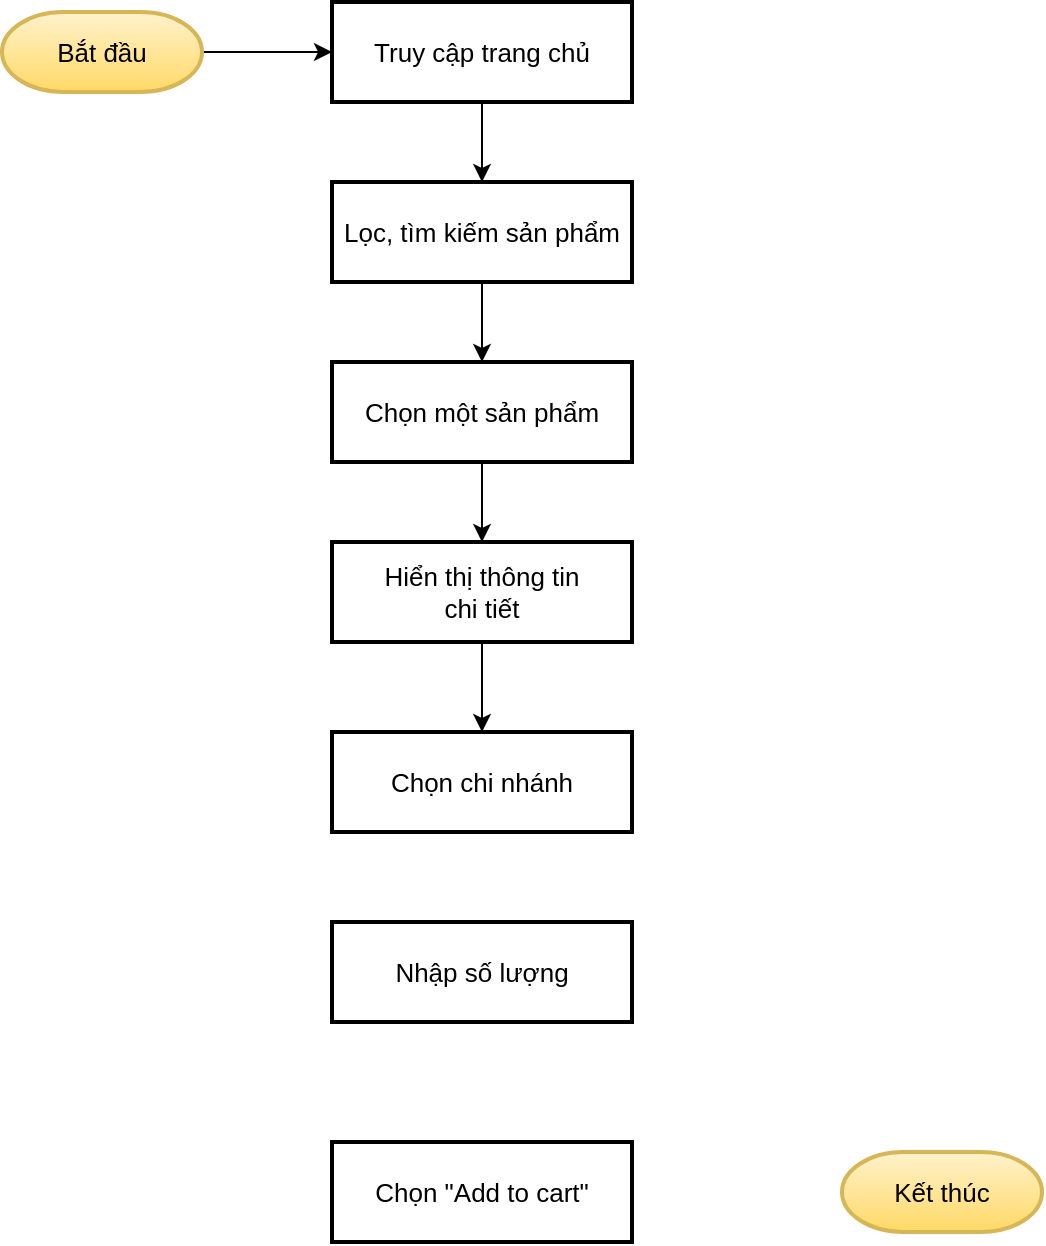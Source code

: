 <mxfile version="13.9.9" type="device"><diagram id="C5RBs43oDa-KdzZeNtuy" name="Page-1"><mxGraphModel dx="852" dy="494" grid="1" gridSize="10" guides="1" tooltips="1" connect="1" arrows="1" fold="1" page="1" pageScale="1" pageWidth="827" pageHeight="1169" math="0" shadow="0"><root><mxCell id="WIyWlLk6GJQsqaUBKTNV-0"/><mxCell id="WIyWlLk6GJQsqaUBKTNV-1" parent="WIyWlLk6GJQsqaUBKTNV-0"/><mxCell id="Hi7mhV5psjD-mgvL1E70-1" value="Kết thúc" style="strokeWidth=2;html=1;shape=mxgraph.flowchart.terminator;whiteSpace=wrap;labelBorderColor=none;fontSize=13;fontStyle=0;fillColor=#fff2cc;strokeColor=#d6b656;gradientColor=#ffd966;" vertex="1" parent="WIyWlLk6GJQsqaUBKTNV-1"><mxGeometry x="540" y="745" width="100" height="40" as="geometry"/></mxCell><mxCell id="Hi7mhV5psjD-mgvL1E70-12" style="edgeStyle=orthogonalEdgeStyle;rounded=0;orthogonalLoop=1;jettySize=auto;html=1;" edge="1" parent="WIyWlLk6GJQsqaUBKTNV-1" source="Hi7mhV5psjD-mgvL1E70-2" target="Hi7mhV5psjD-mgvL1E70-4"><mxGeometry relative="1" as="geometry"/></mxCell><mxCell id="Hi7mhV5psjD-mgvL1E70-2" value="Bắt đầu" style="strokeWidth=2;html=1;shape=mxgraph.flowchart.terminator;whiteSpace=wrap;labelBorderColor=none;fontSize=13;fontStyle=0;fillColor=#fff2cc;strokeColor=#d6b656;gradientColor=#ffd966;" vertex="1" parent="WIyWlLk6GJQsqaUBKTNV-1"><mxGeometry x="120" y="175" width="100" height="40" as="geometry"/></mxCell><mxCell id="Hi7mhV5psjD-mgvL1E70-13" style="edgeStyle=orthogonalEdgeStyle;rounded=0;orthogonalLoop=1;jettySize=auto;html=1;" edge="1" parent="WIyWlLk6GJQsqaUBKTNV-1" source="Hi7mhV5psjD-mgvL1E70-4" target="Hi7mhV5psjD-mgvL1E70-5"><mxGeometry relative="1" as="geometry"/></mxCell><mxCell id="Hi7mhV5psjD-mgvL1E70-4" value="Truy cập trang chủ" style="whiteSpace=wrap;html=1;strokeWidth=2;labelBorderColor=none;fontSize=13;fontStyle=0" vertex="1" parent="WIyWlLk6GJQsqaUBKTNV-1"><mxGeometry x="285" y="170" width="150" height="50" as="geometry"/></mxCell><mxCell id="Hi7mhV5psjD-mgvL1E70-14" style="edgeStyle=orthogonalEdgeStyle;rounded=0;orthogonalLoop=1;jettySize=auto;html=1;" edge="1" parent="WIyWlLk6GJQsqaUBKTNV-1" source="Hi7mhV5psjD-mgvL1E70-5" target="Hi7mhV5psjD-mgvL1E70-6"><mxGeometry relative="1" as="geometry"/></mxCell><mxCell id="Hi7mhV5psjD-mgvL1E70-5" value="Lọc, tìm kiếm sản phẩm" style="whiteSpace=wrap;html=1;strokeWidth=2;labelBorderColor=none;fontSize=13;fontStyle=0" vertex="1" parent="WIyWlLk6GJQsqaUBKTNV-1"><mxGeometry x="285" y="260" width="150" height="50" as="geometry"/></mxCell><mxCell id="Hi7mhV5psjD-mgvL1E70-15" style="edgeStyle=orthogonalEdgeStyle;rounded=0;orthogonalLoop=1;jettySize=auto;html=1;" edge="1" parent="WIyWlLk6GJQsqaUBKTNV-1" source="Hi7mhV5psjD-mgvL1E70-6" target="Hi7mhV5psjD-mgvL1E70-11"><mxGeometry relative="1" as="geometry"/></mxCell><mxCell id="Hi7mhV5psjD-mgvL1E70-6" value="Chọn một sản phẩm" style="whiteSpace=wrap;html=1;strokeWidth=2;labelBorderColor=none;fontSize=13;fontStyle=0" vertex="1" parent="WIyWlLk6GJQsqaUBKTNV-1"><mxGeometry x="285" y="350" width="150" height="50" as="geometry"/></mxCell><mxCell id="Hi7mhV5psjD-mgvL1E70-7" value="Chọn chi nhánh" style="whiteSpace=wrap;html=1;strokeWidth=2;labelBorderColor=none;fontSize=13;fontStyle=0" vertex="1" parent="WIyWlLk6GJQsqaUBKTNV-1"><mxGeometry x="285" y="535" width="150" height="50" as="geometry"/></mxCell><mxCell id="Hi7mhV5psjD-mgvL1E70-10" value="Chọn &quot;Add to cart&quot;" style="whiteSpace=wrap;html=1;strokeWidth=2;labelBorderColor=none;fontSize=13;fontStyle=0" vertex="1" parent="WIyWlLk6GJQsqaUBKTNV-1"><mxGeometry x="285" y="740" width="150" height="50" as="geometry"/></mxCell><mxCell id="Hi7mhV5psjD-mgvL1E70-16" style="edgeStyle=orthogonalEdgeStyle;rounded=0;orthogonalLoop=1;jettySize=auto;html=1;entryX=0.5;entryY=0;entryDx=0;entryDy=0;" edge="1" parent="WIyWlLk6GJQsqaUBKTNV-1" source="Hi7mhV5psjD-mgvL1E70-11" target="Hi7mhV5psjD-mgvL1E70-7"><mxGeometry relative="1" as="geometry"/></mxCell><mxCell id="Hi7mhV5psjD-mgvL1E70-11" value="Hiển thị thông tin&lt;br&gt;chi tiết" style="whiteSpace=wrap;html=1;strokeWidth=2;labelBorderColor=none;fontSize=13;fontStyle=0" vertex="1" parent="WIyWlLk6GJQsqaUBKTNV-1"><mxGeometry x="285" y="440" width="150" height="50" as="geometry"/></mxCell><mxCell id="Hi7mhV5psjD-mgvL1E70-23" value="Nhập số lượng" style="whiteSpace=wrap;html=1;strokeWidth=2;labelBorderColor=none;fontSize=13;fontStyle=0" vertex="1" parent="WIyWlLk6GJQsqaUBKTNV-1"><mxGeometry x="285" y="630" width="150" height="50" as="geometry"/></mxCell></root></mxGraphModel></diagram></mxfile>